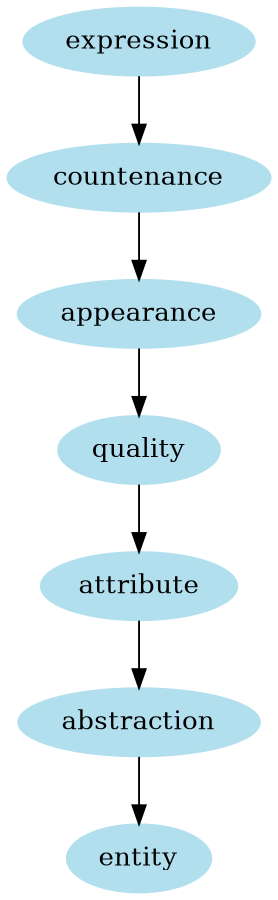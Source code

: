 digraph unix {
	node [color=lightblue2 style=filled]
	size="6,6"
	expression -> countenance
	countenance -> appearance
	appearance -> quality
	quality -> attribute
	attribute -> abstraction
	abstraction -> entity
}
